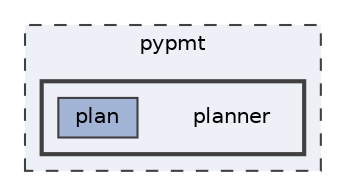 digraph "pypmt/planner"
{
 // LATEX_PDF_SIZE
  bgcolor="transparent";
  edge [fontname=Helvetica,fontsize=10,labelfontname=Helvetica,labelfontsize=10];
  node [fontname=Helvetica,fontsize=10,shape=box,height=0.2,width=0.4];
  compound=true
  subgraph clusterdir_00b364991e3d9d5d5f8f10ad2adefdce {
    graph [ bgcolor="#edf0f7", pencolor="grey25", label="pypmt", fontname=Helvetica,fontsize=10 style="filled,dashed", URL="dir_00b364991e3d9d5d5f8f10ad2adefdce.html",tooltip=""]
  subgraph clusterdir_474f4dc33f53d1ffeee2610e2fd11731 {
    graph [ bgcolor="#edf0f7", pencolor="grey25", label="", fontname=Helvetica,fontsize=10 style="filled,bold", URL="dir_474f4dc33f53d1ffeee2610e2fd11731.html",tooltip=""]
    dir_474f4dc33f53d1ffeee2610e2fd11731 [shape=plaintext, label="planner"];
  dir_b6a656a9c613ca978b4af7d2b35d8d91 [label="plan", fillcolor="#a2b4d6", color="grey25", style="filled", URL="dir_b6a656a9c613ca978b4af7d2b35d8d91.html",tooltip=""];
  }
  }
}
